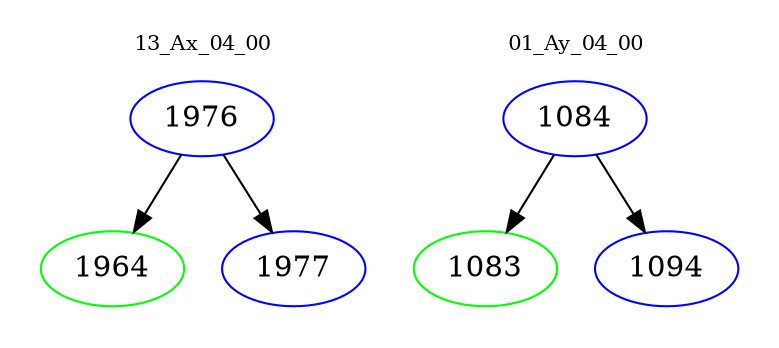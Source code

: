 digraph{
subgraph cluster_0 {
color = white
label = "13_Ax_04_00";
fontsize=10;
T0_1976 [label="1976", color="blue"]
T0_1976 -> T0_1964 [color="black"]
T0_1964 [label="1964", color="green"]
T0_1976 -> T0_1977 [color="black"]
T0_1977 [label="1977", color="blue"]
}
subgraph cluster_1 {
color = white
label = "01_Ay_04_00";
fontsize=10;
T1_1084 [label="1084", color="blue"]
T1_1084 -> T1_1083 [color="black"]
T1_1083 [label="1083", color="green"]
T1_1084 -> T1_1094 [color="black"]
T1_1094 [label="1094", color="blue"]
}
}
